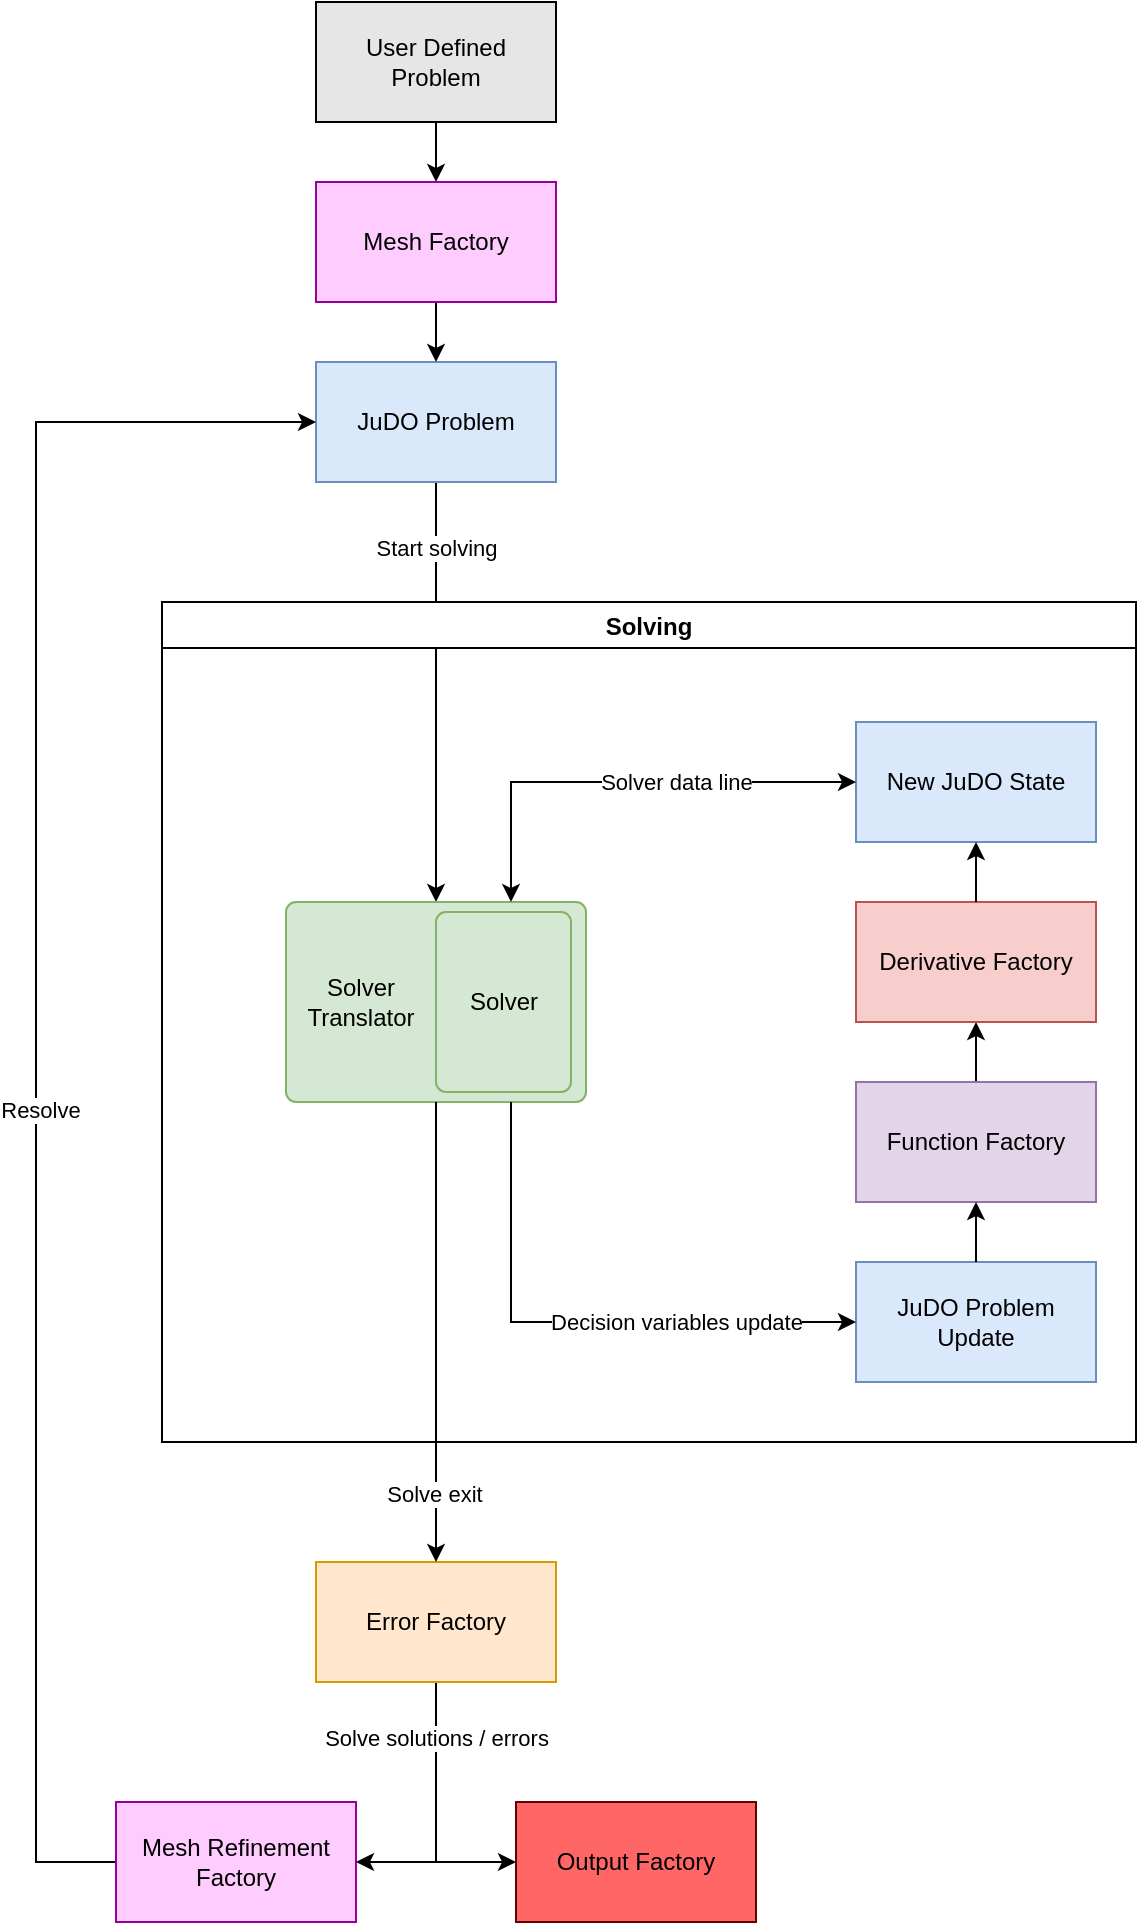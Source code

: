 <mxfile version="13.1.11" type="device"><diagram id="C5RBs43oDa-KdzZeNtuy" name="Page-1"><mxGraphModel dx="907" dy="838" grid="1" gridSize="10" guides="1" tooltips="1" connect="1" arrows="1" fold="1" page="1" pageScale="1" pageWidth="827" pageHeight="1169" math="0" shadow="0"><root><mxCell id="WIyWlLk6GJQsqaUBKTNV-0"/><mxCell id="WIyWlLk6GJQsqaUBKTNV-1" parent="WIyWlLk6GJQsqaUBKTNV-0"/><mxCell id="ct_88TFFGSRYz2QIS0DB-32" style="edgeStyle=orthogonalEdgeStyle;rounded=0;orthogonalLoop=1;jettySize=auto;html=1;exitX=0.5;exitY=1;exitDx=0;exitDy=0;entryX=0.5;entryY=0;entryDx=0;entryDy=0;startArrow=none;startFill=0;" edge="1" parent="WIyWlLk6GJQsqaUBKTNV-1" source="ct_88TFFGSRYz2QIS0DB-0" target="ct_88TFFGSRYz2QIS0DB-31"><mxGeometry relative="1" as="geometry"/></mxCell><mxCell id="ct_88TFFGSRYz2QIS0DB-0" value="User Defined Problem" style="rounded=0;whiteSpace=wrap;html=1;fillColor=#E6E6E6;" vertex="1" parent="WIyWlLk6GJQsqaUBKTNV-1"><mxGeometry x="300" width="120" height="60" as="geometry"/></mxCell><mxCell id="ct_88TFFGSRYz2QIS0DB-8" style="edgeStyle=orthogonalEdgeStyle;rounded=0;orthogonalLoop=1;jettySize=auto;html=1;exitX=0.5;exitY=1;exitDx=0;exitDy=0;entryX=0.5;entryY=0;entryDx=0;entryDy=0;" edge="1" parent="WIyWlLk6GJQsqaUBKTNV-1" source="ct_88TFFGSRYz2QIS0DB-1" target="ct_88TFFGSRYz2QIS0DB-5"><mxGeometry relative="1" as="geometry"/></mxCell><mxCell id="ct_88TFFGSRYz2QIS0DB-30" value="Start solving" style="edgeLabel;html=1;align=center;verticalAlign=middle;resizable=0;points=[];" vertex="1" connectable="0" parent="ct_88TFFGSRYz2QIS0DB-8"><mxGeometry x="-0.141" relative="1" as="geometry"><mxPoint y="-57.65" as="offset"/></mxGeometry></mxCell><mxCell id="ct_88TFFGSRYz2QIS0DB-1" value="JuDO Problem" style="rounded=0;whiteSpace=wrap;html=1;fillColor=#dae8fc;strokeColor=#6c8ebf;" vertex="1" parent="WIyWlLk6GJQsqaUBKTNV-1"><mxGeometry x="300" y="180" width="120" height="60" as="geometry"/></mxCell><mxCell id="ct_88TFFGSRYz2QIS0DB-13" value="Solving" style="swimlane;" vertex="1" parent="WIyWlLk6GJQsqaUBKTNV-1"><mxGeometry x="223" y="300" width="487" height="420" as="geometry"/></mxCell><mxCell id="ct_88TFFGSRYz2QIS0DB-14" value="New JuDO State" style="rounded=0;whiteSpace=wrap;html=1;fillColor=#dae8fc;strokeColor=#6c8ebf;" vertex="1" parent="ct_88TFFGSRYz2QIS0DB-13"><mxGeometry x="347" y="60" width="120" height="60" as="geometry"/></mxCell><mxCell id="ct_88TFFGSRYz2QIS0DB-18" style="edgeStyle=orthogonalEdgeStyle;rounded=0;orthogonalLoop=1;jettySize=auto;html=1;exitX=0.5;exitY=0;exitDx=0;exitDy=0;entryX=0.5;entryY=1;entryDx=0;entryDy=0;" edge="1" parent="ct_88TFFGSRYz2QIS0DB-13" source="ct_88TFFGSRYz2QIS0DB-16" target="ct_88TFFGSRYz2QIS0DB-11"><mxGeometry relative="1" as="geometry"/></mxCell><mxCell id="ct_88TFFGSRYz2QIS0DB-16" value="Function Factory" style="rounded=0;whiteSpace=wrap;html=1;fillColor=#e1d5e7;strokeColor=#9673a6;" vertex="1" parent="ct_88TFFGSRYz2QIS0DB-13"><mxGeometry x="347" y="240" width="120" height="60" as="geometry"/></mxCell><mxCell id="ct_88TFFGSRYz2QIS0DB-11" value="Derivative Factory" style="rounded=0;whiteSpace=wrap;html=1;fillColor=#f8cecc;strokeColor=#b85450;" vertex="1" parent="ct_88TFFGSRYz2QIS0DB-13"><mxGeometry x="347" y="150" width="120" height="60" as="geometry"/></mxCell><mxCell id="ct_88TFFGSRYz2QIS0DB-15" style="edgeStyle=orthogonalEdgeStyle;rounded=0;orthogonalLoop=1;jettySize=auto;html=1;exitX=0.5;exitY=0;exitDx=0;exitDy=0;entryX=0.5;entryY=1;entryDx=0;entryDy=0;" edge="1" parent="ct_88TFFGSRYz2QIS0DB-13" source="ct_88TFFGSRYz2QIS0DB-11" target="ct_88TFFGSRYz2QIS0DB-14"><mxGeometry relative="1" as="geometry"/></mxCell><mxCell id="ct_88TFFGSRYz2QIS0DB-9" value="JuDO Problem Update" style="rounded=0;whiteSpace=wrap;html=1;fillColor=#dae8fc;strokeColor=#6c8ebf;" vertex="1" parent="ct_88TFFGSRYz2QIS0DB-13"><mxGeometry x="347" y="330" width="120" height="60" as="geometry"/></mxCell><mxCell id="ct_88TFFGSRYz2QIS0DB-17" style="edgeStyle=orthogonalEdgeStyle;rounded=0;orthogonalLoop=1;jettySize=auto;html=1;exitX=0.5;exitY=0;exitDx=0;exitDy=0;entryX=0.5;entryY=1;entryDx=0;entryDy=0;" edge="1" parent="ct_88TFFGSRYz2QIS0DB-13" source="ct_88TFFGSRYz2QIS0DB-9" target="ct_88TFFGSRYz2QIS0DB-16"><mxGeometry relative="1" as="geometry"/></mxCell><mxCell id="ct_88TFFGSRYz2QIS0DB-5" value="" style="rounded=1;absoluteArcSize=1;html=1;arcSize=10;fillColor=#d5e8d4;strokeColor=#82b366;" vertex="1" parent="ct_88TFFGSRYz2QIS0DB-13"><mxGeometry x="62" y="150" width="150" height="100" as="geometry"/></mxCell><mxCell id="ct_88TFFGSRYz2QIS0DB-6" value="Solver Translator" style="html=1;shape=mxgraph.er.anchor;whiteSpace=wrap;" vertex="1" parent="ct_88TFFGSRYz2QIS0DB-5"><mxGeometry width="75" height="100" as="geometry"/></mxCell><mxCell id="ct_88TFFGSRYz2QIS0DB-7" value="Solver" style="rounded=1;absoluteArcSize=1;html=1;arcSize=10;whiteSpace=wrap;points=[];strokeColor=inherit;fillColor=inherit;" vertex="1" parent="ct_88TFFGSRYz2QIS0DB-5"><mxGeometry x="75" y="5" width="67.5" height="90" as="geometry"/></mxCell><mxCell id="ct_88TFFGSRYz2QIS0DB-10" style="edgeStyle=orthogonalEdgeStyle;rounded=0;orthogonalLoop=1;jettySize=auto;html=1;entryX=0;entryY=0.5;entryDx=0;entryDy=0;exitX=0.75;exitY=1;exitDx=0;exitDy=0;" edge="1" parent="ct_88TFFGSRYz2QIS0DB-13" source="ct_88TFFGSRYz2QIS0DB-5" target="ct_88TFFGSRYz2QIS0DB-9"><mxGeometry relative="1" as="geometry"><mxPoint x="217" y="260" as="sourcePoint"/></mxGeometry></mxCell><mxCell id="ct_88TFFGSRYz2QIS0DB-20" value="Decision variables update" style="edgeLabel;html=1;align=center;verticalAlign=middle;resizable=0;points=[];" vertex="1" connectable="0" parent="ct_88TFFGSRYz2QIS0DB-10"><mxGeometry x="0.2" y="2" relative="1" as="geometry"><mxPoint x="23.12" y="2" as="offset"/></mxGeometry></mxCell><mxCell id="ct_88TFFGSRYz2QIS0DB-19" style="edgeStyle=orthogonalEdgeStyle;rounded=0;orthogonalLoop=1;jettySize=auto;html=1;exitX=0;exitY=0.5;exitDx=0;exitDy=0;entryX=0.75;entryY=0;entryDx=0;entryDy=0;startArrow=classic;startFill=1;" edge="1" parent="ct_88TFFGSRYz2QIS0DB-13" source="ct_88TFFGSRYz2QIS0DB-14" target="ct_88TFFGSRYz2QIS0DB-5"><mxGeometry relative="1" as="geometry"/></mxCell><mxCell id="ct_88TFFGSRYz2QIS0DB-29" value="Solver data line" style="edgeLabel;html=1;align=center;verticalAlign=middle;resizable=0;points=[];" vertex="1" connectable="0" parent="ct_88TFFGSRYz2QIS0DB-19"><mxGeometry x="0.006" y="-4" relative="1" as="geometry"><mxPoint x="26.47" y="4" as="offset"/></mxGeometry></mxCell><mxCell id="ct_88TFFGSRYz2QIS0DB-26" style="edgeStyle=orthogonalEdgeStyle;rounded=0;orthogonalLoop=1;jettySize=auto;html=1;exitX=0.5;exitY=1;exitDx=0;exitDy=0;entryX=1;entryY=0.5;entryDx=0;entryDy=0;startArrow=none;startFill=0;" edge="1" parent="WIyWlLk6GJQsqaUBKTNV-1" source="ct_88TFFGSRYz2QIS0DB-21" target="ct_88TFFGSRYz2QIS0DB-24"><mxGeometry relative="1" as="geometry"/></mxCell><mxCell id="ct_88TFFGSRYz2QIS0DB-27" style="edgeStyle=orthogonalEdgeStyle;rounded=0;orthogonalLoop=1;jettySize=auto;html=1;exitX=0.5;exitY=1;exitDx=0;exitDy=0;entryX=0;entryY=0.5;entryDx=0;entryDy=0;startArrow=none;startFill=0;" edge="1" parent="WIyWlLk6GJQsqaUBKTNV-1" source="ct_88TFFGSRYz2QIS0DB-21" target="ct_88TFFGSRYz2QIS0DB-25"><mxGeometry relative="1" as="geometry"/></mxCell><mxCell id="ct_88TFFGSRYz2QIS0DB-35" value="Solve solutions / errors" style="edgeLabel;html=1;align=center;verticalAlign=middle;resizable=0;points=[];" vertex="1" connectable="0" parent="ct_88TFFGSRYz2QIS0DB-27"><mxGeometry x="-0.571" relative="1" as="geometry"><mxPoint as="offset"/></mxGeometry></mxCell><mxCell id="ct_88TFFGSRYz2QIS0DB-21" value="Error Factory" style="rounded=0;whiteSpace=wrap;html=1;fillColor=#ffe6cc;strokeColor=#d79b00;" vertex="1" parent="WIyWlLk6GJQsqaUBKTNV-1"><mxGeometry x="300" y="780" width="120" height="60" as="geometry"/></mxCell><mxCell id="ct_88TFFGSRYz2QIS0DB-22" style="edgeStyle=orthogonalEdgeStyle;rounded=0;orthogonalLoop=1;jettySize=auto;html=1;exitX=0.5;exitY=1;exitDx=0;exitDy=0;startArrow=none;startFill=0;" edge="1" parent="WIyWlLk6GJQsqaUBKTNV-1" source="ct_88TFFGSRYz2QIS0DB-5" target="ct_88TFFGSRYz2QIS0DB-21"><mxGeometry relative="1" as="geometry"/></mxCell><mxCell id="ct_88TFFGSRYz2QIS0DB-23" value="Solve exit" style="edgeLabel;html=1;align=center;verticalAlign=middle;resizable=0;points=[];" vertex="1" connectable="0" parent="ct_88TFFGSRYz2QIS0DB-22"><mxGeometry x="0.7" y="-1" relative="1" as="geometry"><mxPoint as="offset"/></mxGeometry></mxCell><mxCell id="ct_88TFFGSRYz2QIS0DB-28" style="edgeStyle=orthogonalEdgeStyle;rounded=0;orthogonalLoop=1;jettySize=auto;html=1;exitX=0;exitY=0.5;exitDx=0;exitDy=0;entryX=0;entryY=0.5;entryDx=0;entryDy=0;startArrow=none;startFill=0;" edge="1" parent="WIyWlLk6GJQsqaUBKTNV-1" source="ct_88TFFGSRYz2QIS0DB-24" target="ct_88TFFGSRYz2QIS0DB-1"><mxGeometry relative="1" as="geometry"><Array as="points"><mxPoint x="160" y="930"/><mxPoint x="160" y="210"/></Array></mxGeometry></mxCell><mxCell id="ct_88TFFGSRYz2QIS0DB-34" value="Resolve" style="edgeLabel;html=1;align=center;verticalAlign=middle;resizable=0;points=[];" vertex="1" connectable="0" parent="ct_88TFFGSRYz2QIS0DB-28"><mxGeometry x="-0.075" y="-2" relative="1" as="geometry"><mxPoint as="offset"/></mxGeometry></mxCell><mxCell id="ct_88TFFGSRYz2QIS0DB-24" value="Mesh Refinement Factory" style="rounded=0;whiteSpace=wrap;html=1;fillColor=#FFCCFF;strokeColor=#990099;" vertex="1" parent="WIyWlLk6GJQsqaUBKTNV-1"><mxGeometry x="200" y="900" width="120" height="60" as="geometry"/></mxCell><mxCell id="ct_88TFFGSRYz2QIS0DB-25" value="Output Factory" style="rounded=0;whiteSpace=wrap;html=1;fillColor=#FF6666;strokeColor=#660000;" vertex="1" parent="WIyWlLk6GJQsqaUBKTNV-1"><mxGeometry x="400" y="900" width="120" height="60" as="geometry"/></mxCell><mxCell id="ct_88TFFGSRYz2QIS0DB-33" style="edgeStyle=orthogonalEdgeStyle;rounded=0;orthogonalLoop=1;jettySize=auto;html=1;exitX=0.5;exitY=1;exitDx=0;exitDy=0;startArrow=none;startFill=0;" edge="1" parent="WIyWlLk6GJQsqaUBKTNV-1" source="ct_88TFFGSRYz2QIS0DB-31" target="ct_88TFFGSRYz2QIS0DB-1"><mxGeometry relative="1" as="geometry"/></mxCell><mxCell id="ct_88TFFGSRYz2QIS0DB-31" value="Mesh Factory" style="rounded=0;whiteSpace=wrap;html=1;fillColor=#FFCCFF;strokeColor=#990099;" vertex="1" parent="WIyWlLk6GJQsqaUBKTNV-1"><mxGeometry x="300" y="90" width="120" height="60" as="geometry"/></mxCell></root></mxGraphModel></diagram></mxfile>